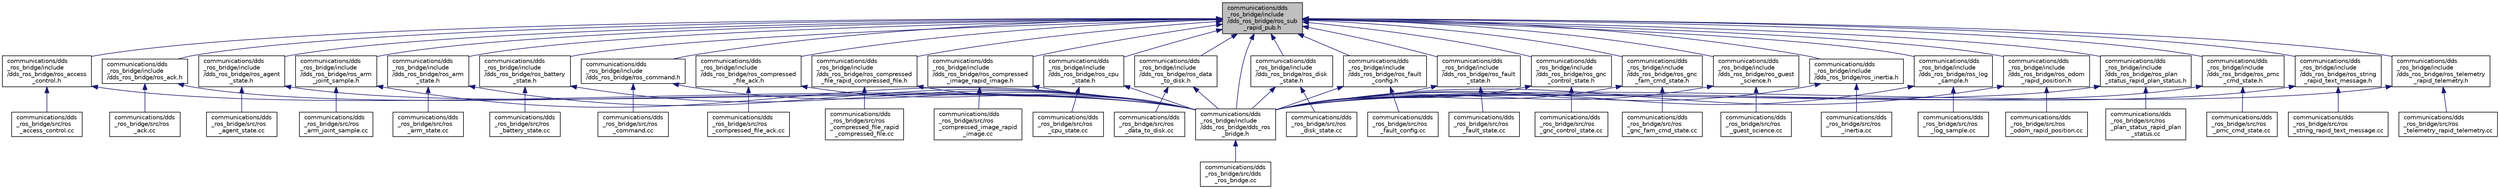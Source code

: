 digraph "communications/dds_ros_bridge/include/dds_ros_bridge/ros_sub_rapid_pub.h"
{
 // LATEX_PDF_SIZE
  edge [fontname="Helvetica",fontsize="10",labelfontname="Helvetica",labelfontsize="10"];
  node [fontname="Helvetica",fontsize="10",shape=record];
  Node1 [label="communications/dds\l_ros_bridge/include\l/dds_ros_bridge/ros_sub\l_rapid_pub.h",height=0.2,width=0.4,color="black", fillcolor="grey75", style="filled", fontcolor="black",tooltip=" "];
  Node1 -> Node2 [dir="back",color="midnightblue",fontsize="10",style="solid",fontname="Helvetica"];
  Node2 [label="communications/dds\l_ros_bridge/include\l/dds_ros_bridge/dds_ros\l_bridge.h",height=0.2,width=0.4,color="black", fillcolor="white", style="filled",URL="$dds__ros__bridge_8h.html",tooltip=" "];
  Node2 -> Node3 [dir="back",color="midnightblue",fontsize="10",style="solid",fontname="Helvetica"];
  Node3 [label="communications/dds\l_ros_bridge/src/dds\l_ros_bridge.cc",height=0.2,width=0.4,color="black", fillcolor="white", style="filled",URL="$dds__ros__bridge_8cc.html",tooltip=" "];
  Node1 -> Node4 [dir="back",color="midnightblue",fontsize="10",style="solid",fontname="Helvetica"];
  Node4 [label="communications/dds\l_ros_bridge/include\l/dds_ros_bridge/ros_access\l_control.h",height=0.2,width=0.4,color="black", fillcolor="white", style="filled",URL="$ros__access__control_8h.html",tooltip=" "];
  Node4 -> Node2 [dir="back",color="midnightblue",fontsize="10",style="solid",fontname="Helvetica"];
  Node4 -> Node5 [dir="back",color="midnightblue",fontsize="10",style="solid",fontname="Helvetica"];
  Node5 [label="communications/dds\l_ros_bridge/src/ros\l_access_control.cc",height=0.2,width=0.4,color="black", fillcolor="white", style="filled",URL="$ros__access__control_8cc.html",tooltip=" "];
  Node1 -> Node6 [dir="back",color="midnightblue",fontsize="10",style="solid",fontname="Helvetica"];
  Node6 [label="communications/dds\l_ros_bridge/include\l/dds_ros_bridge/ros_ack.h",height=0.2,width=0.4,color="black", fillcolor="white", style="filled",URL="$ros__ack_8h.html",tooltip=" "];
  Node6 -> Node2 [dir="back",color="midnightblue",fontsize="10",style="solid",fontname="Helvetica"];
  Node6 -> Node7 [dir="back",color="midnightblue",fontsize="10",style="solid",fontname="Helvetica"];
  Node7 [label="communications/dds\l_ros_bridge/src/ros\l_ack.cc",height=0.2,width=0.4,color="black", fillcolor="white", style="filled",URL="$ros__ack_8cc.html",tooltip=" "];
  Node1 -> Node8 [dir="back",color="midnightblue",fontsize="10",style="solid",fontname="Helvetica"];
  Node8 [label="communications/dds\l_ros_bridge/include\l/dds_ros_bridge/ros_agent\l_state.h",height=0.2,width=0.4,color="black", fillcolor="white", style="filled",URL="$ros__agent__state_8h.html",tooltip=" "];
  Node8 -> Node2 [dir="back",color="midnightblue",fontsize="10",style="solid",fontname="Helvetica"];
  Node8 -> Node9 [dir="back",color="midnightblue",fontsize="10",style="solid",fontname="Helvetica"];
  Node9 [label="communications/dds\l_ros_bridge/src/ros\l_agent_state.cc",height=0.2,width=0.4,color="black", fillcolor="white", style="filled",URL="$ros__agent__state_8cc.html",tooltip=" "];
  Node1 -> Node10 [dir="back",color="midnightblue",fontsize="10",style="solid",fontname="Helvetica"];
  Node10 [label="communications/dds\l_ros_bridge/include\l/dds_ros_bridge/ros_arm\l_joint_sample.h",height=0.2,width=0.4,color="black", fillcolor="white", style="filled",URL="$ros__arm__joint__sample_8h.html",tooltip=" "];
  Node10 -> Node2 [dir="back",color="midnightblue",fontsize="10",style="solid",fontname="Helvetica"];
  Node10 -> Node11 [dir="back",color="midnightblue",fontsize="10",style="solid",fontname="Helvetica"];
  Node11 [label="communications/dds\l_ros_bridge/src/ros\l_arm_joint_sample.cc",height=0.2,width=0.4,color="black", fillcolor="white", style="filled",URL="$ros__arm__joint__sample_8cc.html",tooltip=" "];
  Node1 -> Node12 [dir="back",color="midnightblue",fontsize="10",style="solid",fontname="Helvetica"];
  Node12 [label="communications/dds\l_ros_bridge/include\l/dds_ros_bridge/ros_arm\l_state.h",height=0.2,width=0.4,color="black", fillcolor="white", style="filled",URL="$ros__arm__state_8h.html",tooltip=" "];
  Node12 -> Node2 [dir="back",color="midnightblue",fontsize="10",style="solid",fontname="Helvetica"];
  Node12 -> Node13 [dir="back",color="midnightblue",fontsize="10",style="solid",fontname="Helvetica"];
  Node13 [label="communications/dds\l_ros_bridge/src/ros\l_arm_state.cc",height=0.2,width=0.4,color="black", fillcolor="white", style="filled",URL="$ros__arm__state_8cc.html",tooltip=" "];
  Node1 -> Node14 [dir="back",color="midnightblue",fontsize="10",style="solid",fontname="Helvetica"];
  Node14 [label="communications/dds\l_ros_bridge/include\l/dds_ros_bridge/ros_battery\l_state.h",height=0.2,width=0.4,color="black", fillcolor="white", style="filled",URL="$ros__battery__state_8h.html",tooltip=" "];
  Node14 -> Node2 [dir="back",color="midnightblue",fontsize="10",style="solid",fontname="Helvetica"];
  Node14 -> Node15 [dir="back",color="midnightblue",fontsize="10",style="solid",fontname="Helvetica"];
  Node15 [label="communications/dds\l_ros_bridge/src/ros\l_battery_state.cc",height=0.2,width=0.4,color="black", fillcolor="white", style="filled",URL="$ros__battery__state_8cc.html",tooltip=" "];
  Node1 -> Node16 [dir="back",color="midnightblue",fontsize="10",style="solid",fontname="Helvetica"];
  Node16 [label="communications/dds\l_ros_bridge/include\l/dds_ros_bridge/ros_command.h",height=0.2,width=0.4,color="black", fillcolor="white", style="filled",URL="$ros__command_8h.html",tooltip=" "];
  Node16 -> Node2 [dir="back",color="midnightblue",fontsize="10",style="solid",fontname="Helvetica"];
  Node16 -> Node17 [dir="back",color="midnightblue",fontsize="10",style="solid",fontname="Helvetica"];
  Node17 [label="communications/dds\l_ros_bridge/src/ros\l_command.cc",height=0.2,width=0.4,color="black", fillcolor="white", style="filled",URL="$ros__command_8cc.html",tooltip=" "];
  Node1 -> Node18 [dir="back",color="midnightblue",fontsize="10",style="solid",fontname="Helvetica"];
  Node18 [label="communications/dds\l_ros_bridge/include\l/dds_ros_bridge/ros_compressed\l_file_ack.h",height=0.2,width=0.4,color="black", fillcolor="white", style="filled",URL="$ros__compressed__file__ack_8h.html",tooltip=" "];
  Node18 -> Node2 [dir="back",color="midnightblue",fontsize="10",style="solid",fontname="Helvetica"];
  Node18 -> Node19 [dir="back",color="midnightblue",fontsize="10",style="solid",fontname="Helvetica"];
  Node19 [label="communications/dds\l_ros_bridge/src/ros\l_compressed_file_ack.cc",height=0.2,width=0.4,color="black", fillcolor="white", style="filled",URL="$ros__compressed__file__ack_8cc.html",tooltip=" "];
  Node1 -> Node20 [dir="back",color="midnightblue",fontsize="10",style="solid",fontname="Helvetica"];
  Node20 [label="communications/dds\l_ros_bridge/include\l/dds_ros_bridge/ros_compressed\l_file_rapid_compressed_file.h",height=0.2,width=0.4,color="black", fillcolor="white", style="filled",URL="$ros__compressed__file__rapid__compressed__file_8h.html",tooltip=" "];
  Node20 -> Node2 [dir="back",color="midnightblue",fontsize="10",style="solid",fontname="Helvetica"];
  Node20 -> Node21 [dir="back",color="midnightblue",fontsize="10",style="solid",fontname="Helvetica"];
  Node21 [label="communications/dds\l_ros_bridge/src/ros\l_compressed_file_rapid\l_compressed_file.cc",height=0.2,width=0.4,color="black", fillcolor="white", style="filled",URL="$ros__compressed__file__rapid__compressed__file_8cc.html",tooltip=" "];
  Node1 -> Node22 [dir="back",color="midnightblue",fontsize="10",style="solid",fontname="Helvetica"];
  Node22 [label="communications/dds\l_ros_bridge/include\l/dds_ros_bridge/ros_compressed\l_image_rapid_image.h",height=0.2,width=0.4,color="black", fillcolor="white", style="filled",URL="$ros__compressed__image__rapid__image_8h.html",tooltip=" "];
  Node22 -> Node2 [dir="back",color="midnightblue",fontsize="10",style="solid",fontname="Helvetica"];
  Node22 -> Node23 [dir="back",color="midnightblue",fontsize="10",style="solid",fontname="Helvetica"];
  Node23 [label="communications/dds\l_ros_bridge/src/ros\l_compressed_image_rapid\l_image.cc",height=0.2,width=0.4,color="black", fillcolor="white", style="filled",URL="$ros__compressed__image__rapid__image_8cc.html",tooltip=" "];
  Node1 -> Node24 [dir="back",color="midnightblue",fontsize="10",style="solid",fontname="Helvetica"];
  Node24 [label="communications/dds\l_ros_bridge/include\l/dds_ros_bridge/ros_cpu\l_state.h",height=0.2,width=0.4,color="black", fillcolor="white", style="filled",URL="$ros__cpu__state_8h.html",tooltip=" "];
  Node24 -> Node2 [dir="back",color="midnightblue",fontsize="10",style="solid",fontname="Helvetica"];
  Node24 -> Node25 [dir="back",color="midnightblue",fontsize="10",style="solid",fontname="Helvetica"];
  Node25 [label="communications/dds\l_ros_bridge/src/ros\l_cpu_state.cc",height=0.2,width=0.4,color="black", fillcolor="white", style="filled",URL="$ros__cpu__state_8cc.html",tooltip=" "];
  Node1 -> Node26 [dir="back",color="midnightblue",fontsize="10",style="solid",fontname="Helvetica"];
  Node26 [label="communications/dds\l_ros_bridge/include\l/dds_ros_bridge/ros_data\l_to_disk.h",height=0.2,width=0.4,color="black", fillcolor="white", style="filled",URL="$ros__data__to__disk_8h.html",tooltip=" "];
  Node26 -> Node2 [dir="back",color="midnightblue",fontsize="10",style="solid",fontname="Helvetica"];
  Node26 -> Node27 [dir="back",color="midnightblue",fontsize="10",style="solid",fontname="Helvetica"];
  Node27 [label="communications/dds\l_ros_bridge/src/ros\l_data_to_disk.cc",height=0.2,width=0.4,color="black", fillcolor="white", style="filled",URL="$ros__data__to__disk_8cc.html",tooltip=" "];
  Node1 -> Node28 [dir="back",color="midnightblue",fontsize="10",style="solid",fontname="Helvetica"];
  Node28 [label="communications/dds\l_ros_bridge/include\l/dds_ros_bridge/ros_disk\l_state.h",height=0.2,width=0.4,color="black", fillcolor="white", style="filled",URL="$ros__disk__state_8h.html",tooltip=" "];
  Node28 -> Node2 [dir="back",color="midnightblue",fontsize="10",style="solid",fontname="Helvetica"];
  Node28 -> Node29 [dir="back",color="midnightblue",fontsize="10",style="solid",fontname="Helvetica"];
  Node29 [label="communications/dds\l_ros_bridge/src/ros\l_disk_state.cc",height=0.2,width=0.4,color="black", fillcolor="white", style="filled",URL="$ros__disk__state_8cc.html",tooltip=" "];
  Node1 -> Node30 [dir="back",color="midnightblue",fontsize="10",style="solid",fontname="Helvetica"];
  Node30 [label="communications/dds\l_ros_bridge/include\l/dds_ros_bridge/ros_fault\l_config.h",height=0.2,width=0.4,color="black", fillcolor="white", style="filled",URL="$ros__fault__config_8h.html",tooltip=" "];
  Node30 -> Node2 [dir="back",color="midnightblue",fontsize="10",style="solid",fontname="Helvetica"];
  Node30 -> Node31 [dir="back",color="midnightblue",fontsize="10",style="solid",fontname="Helvetica"];
  Node31 [label="communications/dds\l_ros_bridge/src/ros\l_fault_config.cc",height=0.2,width=0.4,color="black", fillcolor="white", style="filled",URL="$ros__fault__config_8cc.html",tooltip=" "];
  Node1 -> Node32 [dir="back",color="midnightblue",fontsize="10",style="solid",fontname="Helvetica"];
  Node32 [label="communications/dds\l_ros_bridge/include\l/dds_ros_bridge/ros_fault\l_state.h",height=0.2,width=0.4,color="black", fillcolor="white", style="filled",URL="$ros__fault__state_8h.html",tooltip=" "];
  Node32 -> Node2 [dir="back",color="midnightblue",fontsize="10",style="solid",fontname="Helvetica"];
  Node32 -> Node33 [dir="back",color="midnightblue",fontsize="10",style="solid",fontname="Helvetica"];
  Node33 [label="communications/dds\l_ros_bridge/src/ros\l_fault_state.cc",height=0.2,width=0.4,color="black", fillcolor="white", style="filled",URL="$ros__fault__state_8cc.html",tooltip=" "];
  Node1 -> Node34 [dir="back",color="midnightblue",fontsize="10",style="solid",fontname="Helvetica"];
  Node34 [label="communications/dds\l_ros_bridge/include\l/dds_ros_bridge/ros_gnc\l_control_state.h",height=0.2,width=0.4,color="black", fillcolor="white", style="filled",URL="$ros__gnc__control__state_8h.html",tooltip=" "];
  Node34 -> Node2 [dir="back",color="midnightblue",fontsize="10",style="solid",fontname="Helvetica"];
  Node34 -> Node35 [dir="back",color="midnightblue",fontsize="10",style="solid",fontname="Helvetica"];
  Node35 [label="communications/dds\l_ros_bridge/src/ros\l_gnc_control_state.cc",height=0.2,width=0.4,color="black", fillcolor="white", style="filled",URL="$ros__gnc__control__state_8cc.html",tooltip=" "];
  Node1 -> Node36 [dir="back",color="midnightblue",fontsize="10",style="solid",fontname="Helvetica"];
  Node36 [label="communications/dds\l_ros_bridge/include\l/dds_ros_bridge/ros_gnc\l_fam_cmd_state.h",height=0.2,width=0.4,color="black", fillcolor="white", style="filled",URL="$ros__gnc__fam__cmd__state_8h.html",tooltip=" "];
  Node36 -> Node2 [dir="back",color="midnightblue",fontsize="10",style="solid",fontname="Helvetica"];
  Node36 -> Node37 [dir="back",color="midnightblue",fontsize="10",style="solid",fontname="Helvetica"];
  Node37 [label="communications/dds\l_ros_bridge/src/ros\l_gnc_fam_cmd_state.cc",height=0.2,width=0.4,color="black", fillcolor="white", style="filled",URL="$ros__gnc__fam__cmd__state_8cc.html",tooltip=" "];
  Node1 -> Node38 [dir="back",color="midnightblue",fontsize="10",style="solid",fontname="Helvetica"];
  Node38 [label="communications/dds\l_ros_bridge/include\l/dds_ros_bridge/ros_guest\l_science.h",height=0.2,width=0.4,color="black", fillcolor="white", style="filled",URL="$ros__guest__science_8h.html",tooltip=" "];
  Node38 -> Node2 [dir="back",color="midnightblue",fontsize="10",style="solid",fontname="Helvetica"];
  Node38 -> Node39 [dir="back",color="midnightblue",fontsize="10",style="solid",fontname="Helvetica"];
  Node39 [label="communications/dds\l_ros_bridge/src/ros\l_guest_science.cc",height=0.2,width=0.4,color="black", fillcolor="white", style="filled",URL="$ros__guest__science_8cc.html",tooltip=" "];
  Node1 -> Node40 [dir="back",color="midnightblue",fontsize="10",style="solid",fontname="Helvetica"];
  Node40 [label="communications/dds\l_ros_bridge/include\l/dds_ros_bridge/ros_inertia.h",height=0.2,width=0.4,color="black", fillcolor="white", style="filled",URL="$ros__inertia_8h.html",tooltip=" "];
  Node40 -> Node2 [dir="back",color="midnightblue",fontsize="10",style="solid",fontname="Helvetica"];
  Node40 -> Node41 [dir="back",color="midnightblue",fontsize="10",style="solid",fontname="Helvetica"];
  Node41 [label="communications/dds\l_ros_bridge/src/ros\l_inertia.cc",height=0.2,width=0.4,color="black", fillcolor="white", style="filled",URL="$ros__inertia_8cc.html",tooltip=" "];
  Node1 -> Node42 [dir="back",color="midnightblue",fontsize="10",style="solid",fontname="Helvetica"];
  Node42 [label="communications/dds\l_ros_bridge/include\l/dds_ros_bridge/ros_log\l_sample.h",height=0.2,width=0.4,color="black", fillcolor="white", style="filled",URL="$ros__log__sample_8h.html",tooltip=" "];
  Node42 -> Node2 [dir="back",color="midnightblue",fontsize="10",style="solid",fontname="Helvetica"];
  Node42 -> Node43 [dir="back",color="midnightblue",fontsize="10",style="solid",fontname="Helvetica"];
  Node43 [label="communications/dds\l_ros_bridge/src/ros\l_log_sample.cc",height=0.2,width=0.4,color="black", fillcolor="white", style="filled",URL="$ros__log__sample_8cc.html",tooltip=" "];
  Node1 -> Node44 [dir="back",color="midnightblue",fontsize="10",style="solid",fontname="Helvetica"];
  Node44 [label="communications/dds\l_ros_bridge/include\l/dds_ros_bridge/ros_odom\l_rapid_position.h",height=0.2,width=0.4,color="black", fillcolor="white", style="filled",URL="$ros__odom__rapid__position_8h.html",tooltip=" "];
  Node44 -> Node2 [dir="back",color="midnightblue",fontsize="10",style="solid",fontname="Helvetica"];
  Node44 -> Node45 [dir="back",color="midnightblue",fontsize="10",style="solid",fontname="Helvetica"];
  Node45 [label="communications/dds\l_ros_bridge/src/ros\l_odom_rapid_position.cc",height=0.2,width=0.4,color="black", fillcolor="white", style="filled",URL="$ros__odom__rapid__position_8cc.html",tooltip=" "];
  Node1 -> Node46 [dir="back",color="midnightblue",fontsize="10",style="solid",fontname="Helvetica"];
  Node46 [label="communications/dds\l_ros_bridge/include\l/dds_ros_bridge/ros_plan\l_status_rapid_plan_status.h",height=0.2,width=0.4,color="black", fillcolor="white", style="filled",URL="$ros__plan__status__rapid__plan__status_8h.html",tooltip=" "];
  Node46 -> Node2 [dir="back",color="midnightblue",fontsize="10",style="solid",fontname="Helvetica"];
  Node46 -> Node47 [dir="back",color="midnightblue",fontsize="10",style="solid",fontname="Helvetica"];
  Node47 [label="communications/dds\l_ros_bridge/src/ros\l_plan_status_rapid_plan\l_status.cc",height=0.2,width=0.4,color="black", fillcolor="white", style="filled",URL="$ros__plan__status__rapid__plan__status_8cc.html",tooltip=" "];
  Node1 -> Node48 [dir="back",color="midnightblue",fontsize="10",style="solid",fontname="Helvetica"];
  Node48 [label="communications/dds\l_ros_bridge/include\l/dds_ros_bridge/ros_pmc\l_cmd_state.h",height=0.2,width=0.4,color="black", fillcolor="white", style="filled",URL="$ros__pmc__cmd__state_8h.html",tooltip=" "];
  Node48 -> Node2 [dir="back",color="midnightblue",fontsize="10",style="solid",fontname="Helvetica"];
  Node48 -> Node49 [dir="back",color="midnightblue",fontsize="10",style="solid",fontname="Helvetica"];
  Node49 [label="communications/dds\l_ros_bridge/src/ros\l_pmc_cmd_state.cc",height=0.2,width=0.4,color="black", fillcolor="white", style="filled",URL="$ros__pmc__cmd__state_8cc.html",tooltip=" "];
  Node1 -> Node50 [dir="back",color="midnightblue",fontsize="10",style="solid",fontname="Helvetica"];
  Node50 [label="communications/dds\l_ros_bridge/include\l/dds_ros_bridge/ros_string\l_rapid_text_message.h",height=0.2,width=0.4,color="black", fillcolor="white", style="filled",URL="$ros__string__rapid__text__message_8h.html",tooltip=" "];
  Node50 -> Node2 [dir="back",color="midnightblue",fontsize="10",style="solid",fontname="Helvetica"];
  Node50 -> Node51 [dir="back",color="midnightblue",fontsize="10",style="solid",fontname="Helvetica"];
  Node51 [label="communications/dds\l_ros_bridge/src/ros\l_string_rapid_text_message.cc",height=0.2,width=0.4,color="black", fillcolor="white", style="filled",URL="$ros__string__rapid__text__message_8cc.html",tooltip=" "];
  Node1 -> Node52 [dir="back",color="midnightblue",fontsize="10",style="solid",fontname="Helvetica"];
  Node52 [label="communications/dds\l_ros_bridge/include\l/dds_ros_bridge/ros_telemetry\l_rapid_telemetry.h",height=0.2,width=0.4,color="black", fillcolor="white", style="filled",URL="$ros__telemetry__rapid__telemetry_8h.html",tooltip=" "];
  Node52 -> Node2 [dir="back",color="midnightblue",fontsize="10",style="solid",fontname="Helvetica"];
  Node52 -> Node53 [dir="back",color="midnightblue",fontsize="10",style="solid",fontname="Helvetica"];
  Node53 [label="communications/dds\l_ros_bridge/src/ros\l_telemetry_rapid_telemetry.cc",height=0.2,width=0.4,color="black", fillcolor="white", style="filled",URL="$ros__telemetry__rapid__telemetry_8cc.html",tooltip=" "];
}
